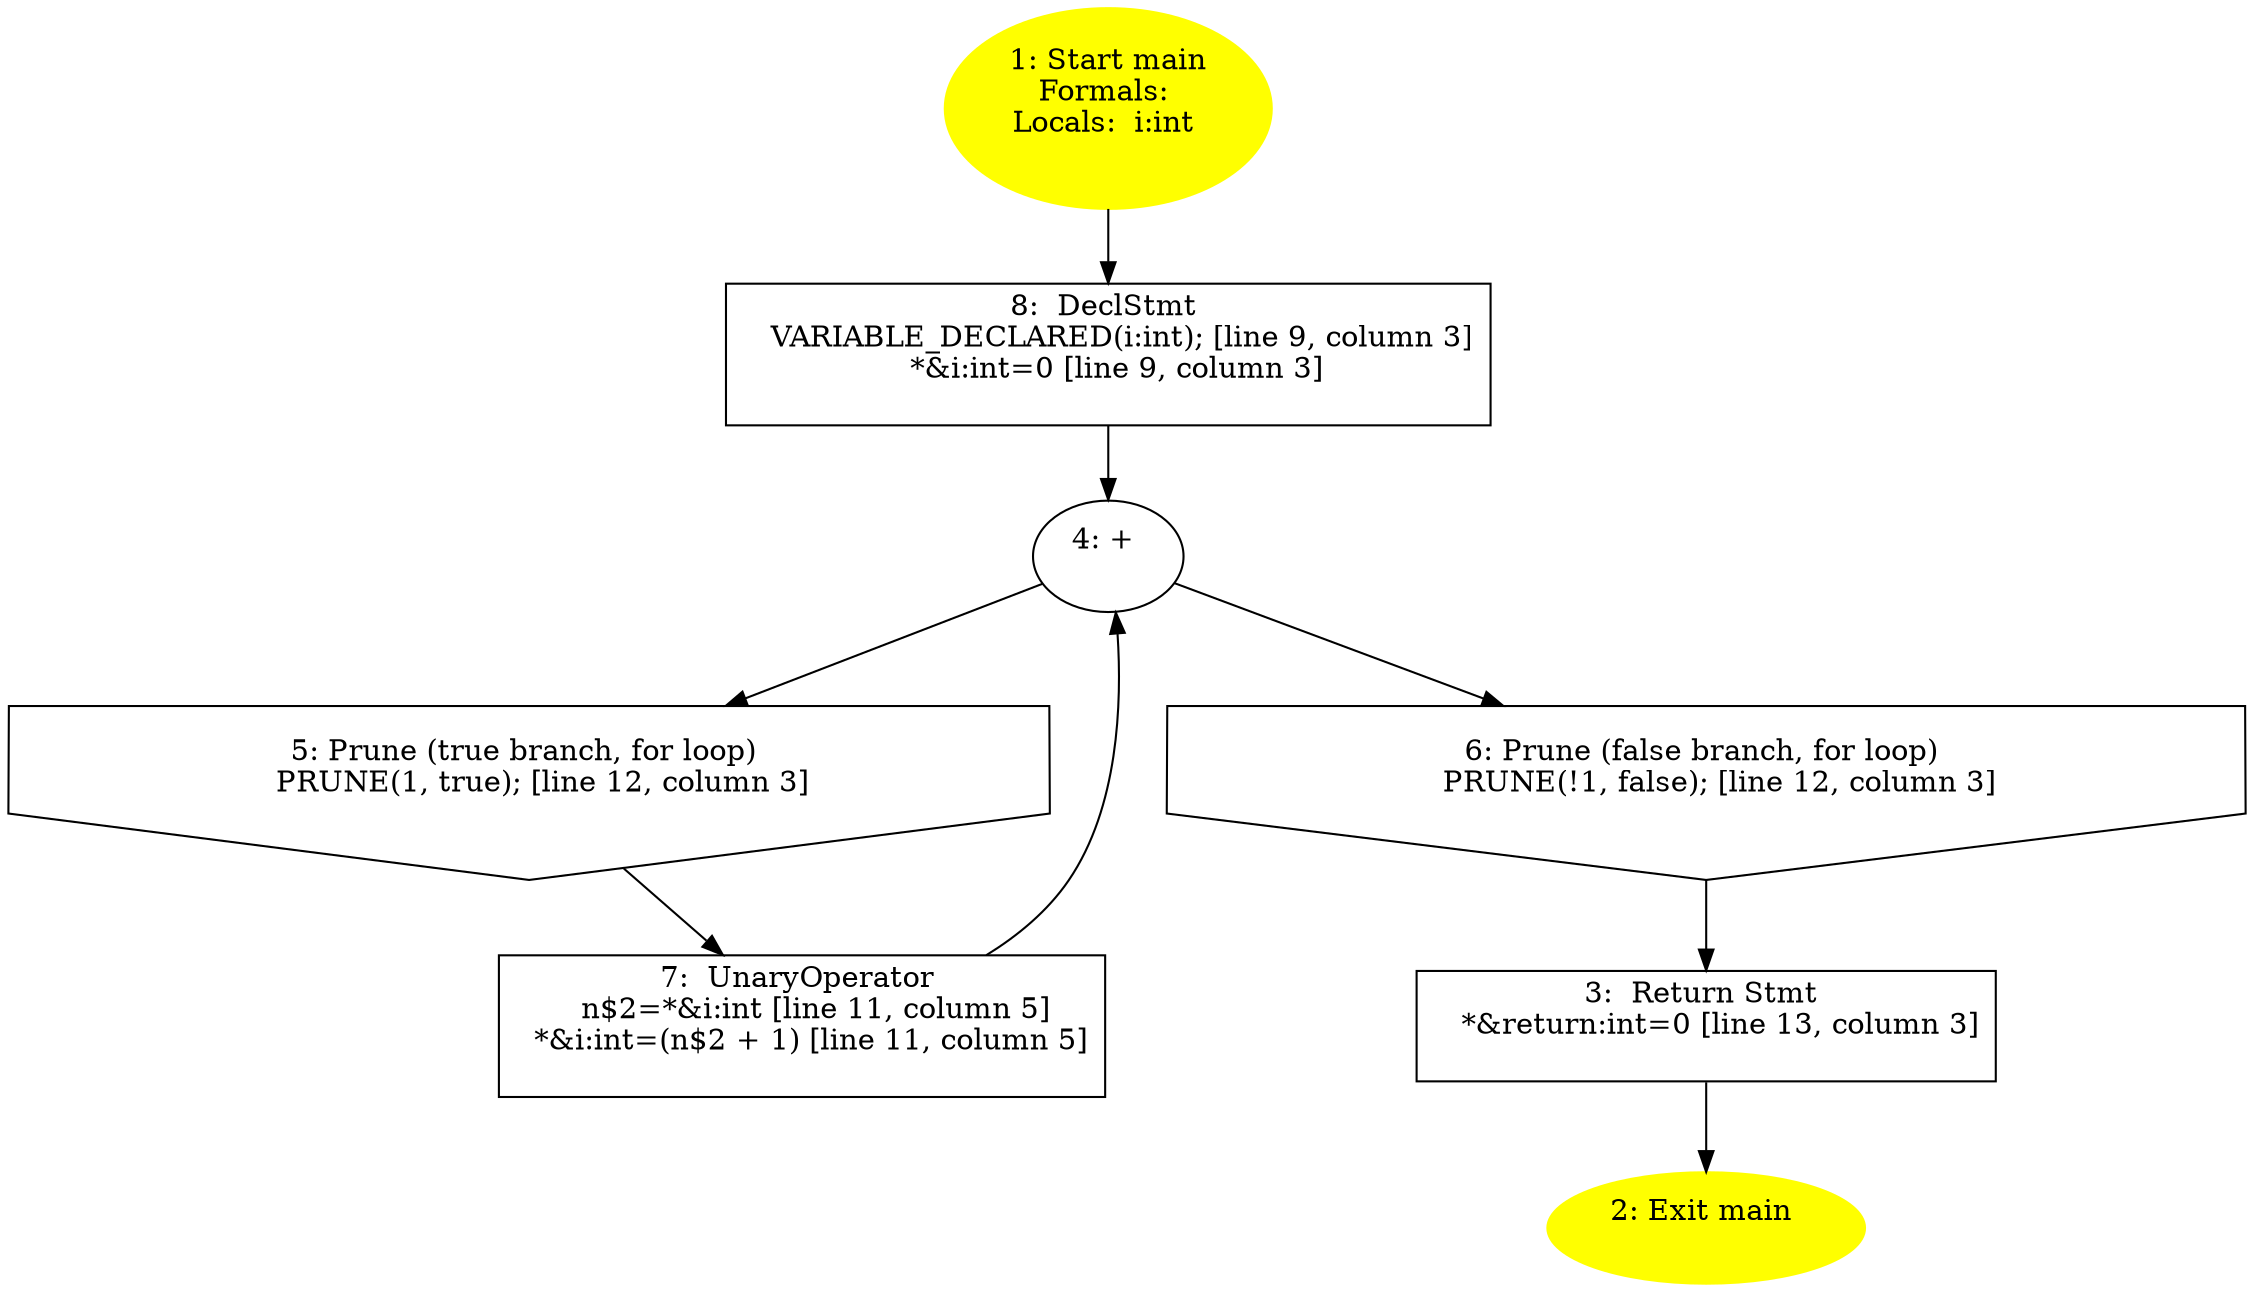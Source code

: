 /* @generated */
digraph cfg {
"main.fad58de7366495db_1" [label="1: Start main\nFormals: \nLocals:  i:int \n  " color=yellow style=filled]
	

	 "main.fad58de7366495db_1" -> "main.fad58de7366495db_8" ;
"main.fad58de7366495db_2" [label="2: Exit main \n  " color=yellow style=filled]
	

"main.fad58de7366495db_3" [label="3:  Return Stmt \n   *&return:int=0 [line 13, column 3]\n " shape="box"]
	

	 "main.fad58de7366495db_3" -> "main.fad58de7366495db_2" ;
"main.fad58de7366495db_4" [label="4: + \n  " ]
	

	 "main.fad58de7366495db_4" -> "main.fad58de7366495db_5" ;
	 "main.fad58de7366495db_4" -> "main.fad58de7366495db_6" ;
"main.fad58de7366495db_5" [label="5: Prune (true branch, for loop) \n   PRUNE(1, true); [line 12, column 3]\n " shape="invhouse"]
	

	 "main.fad58de7366495db_5" -> "main.fad58de7366495db_7" ;
"main.fad58de7366495db_6" [label="6: Prune (false branch, for loop) \n   PRUNE(!1, false); [line 12, column 3]\n " shape="invhouse"]
	

	 "main.fad58de7366495db_6" -> "main.fad58de7366495db_3" ;
"main.fad58de7366495db_7" [label="7:  UnaryOperator \n   n$2=*&i:int [line 11, column 5]\n  *&i:int=(n$2 + 1) [line 11, column 5]\n " shape="box"]
	

	 "main.fad58de7366495db_7" -> "main.fad58de7366495db_4" ;
"main.fad58de7366495db_8" [label="8:  DeclStmt \n   VARIABLE_DECLARED(i:int); [line 9, column 3]\n  *&i:int=0 [line 9, column 3]\n " shape="box"]
	

	 "main.fad58de7366495db_8" -> "main.fad58de7366495db_4" ;
}
